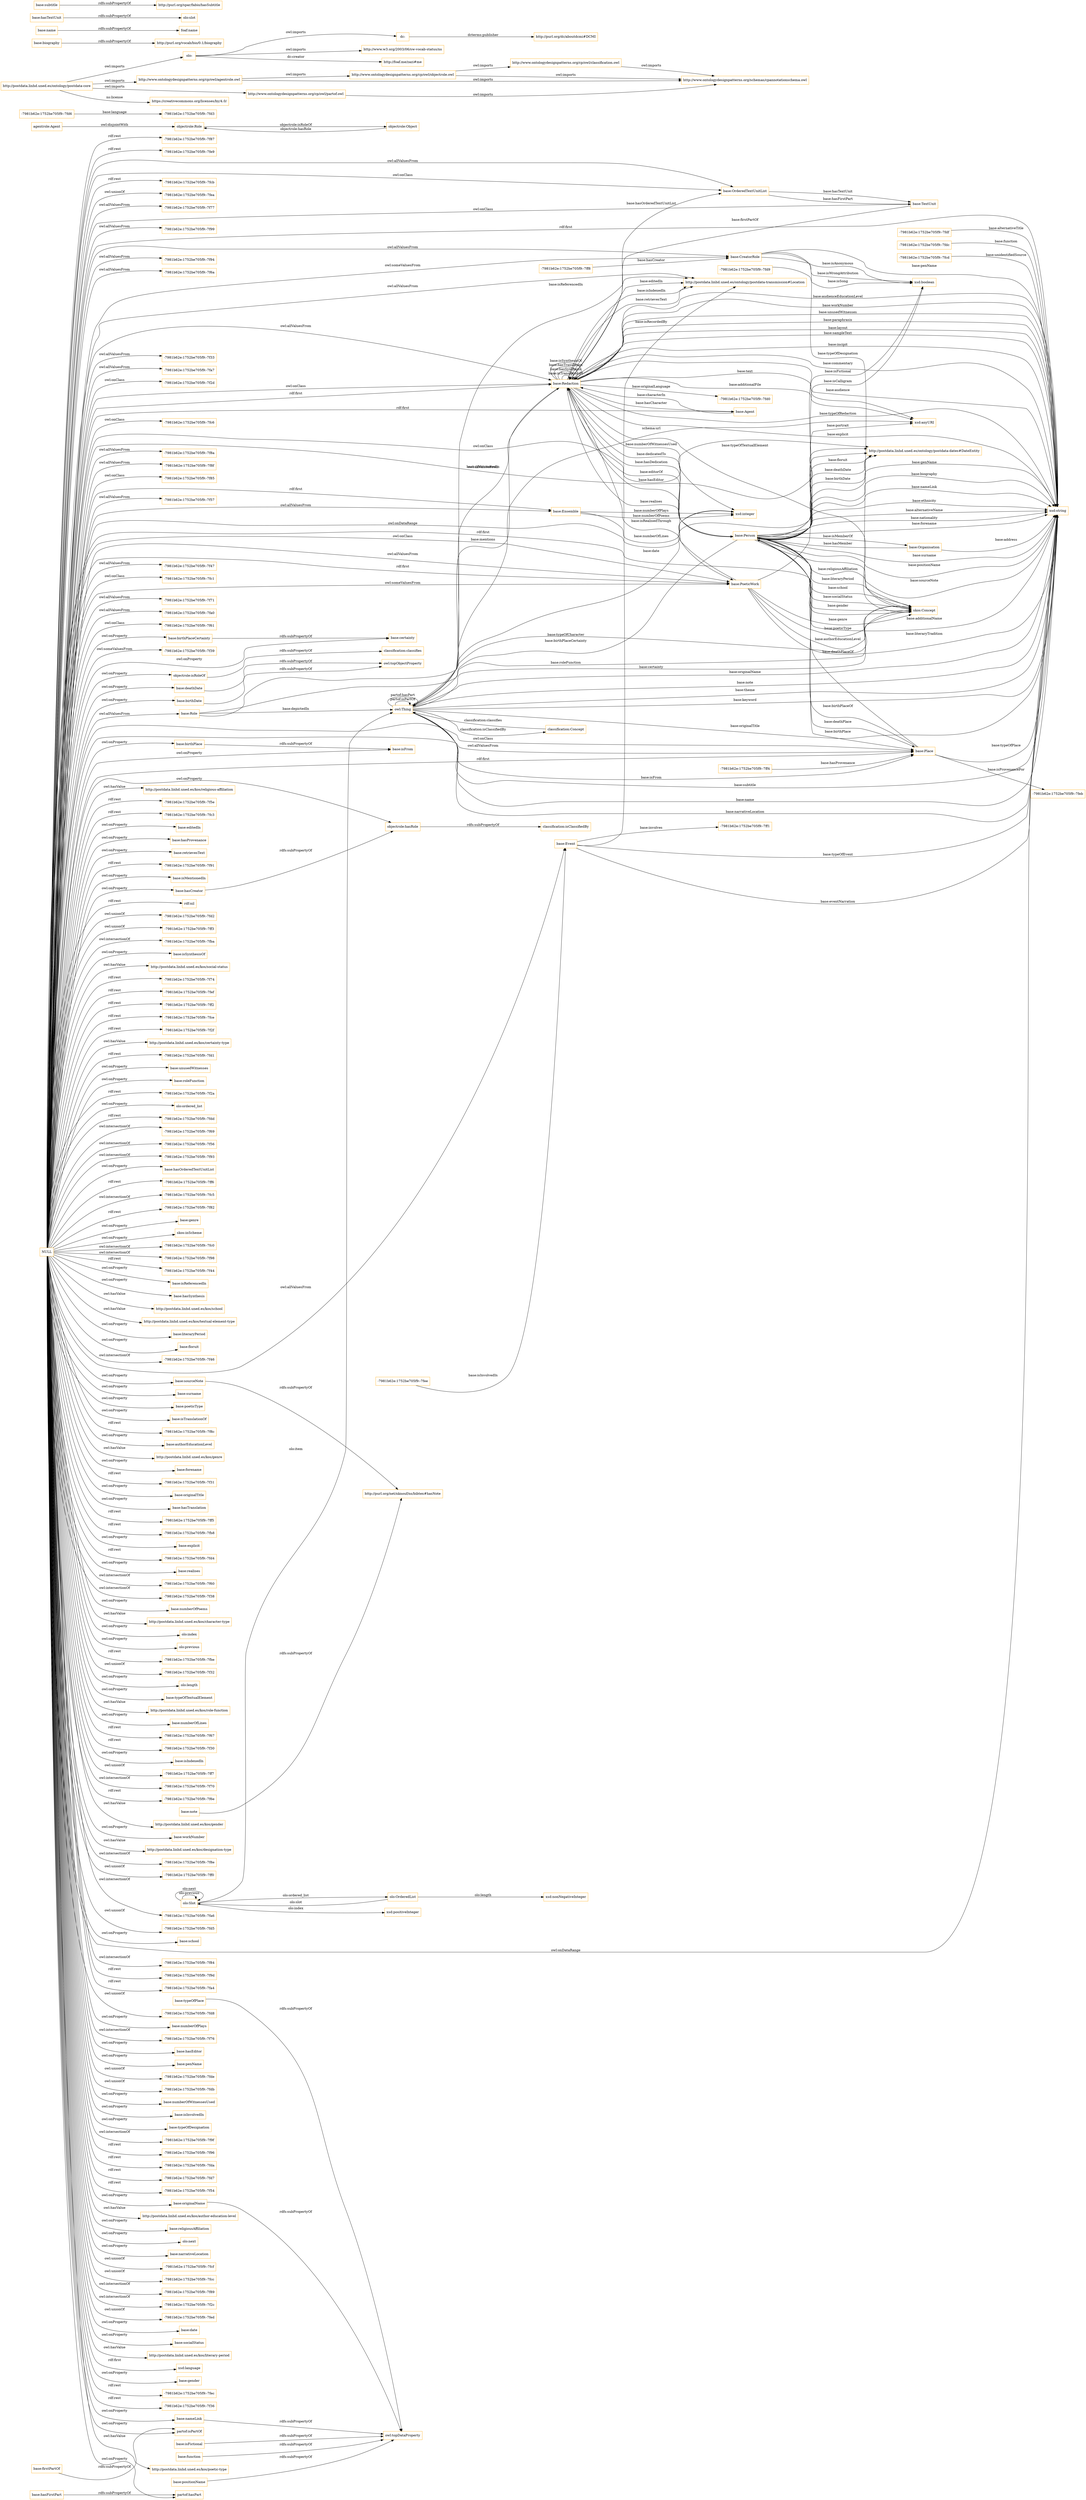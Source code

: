 digraph ar2dtool_diagram { 
rankdir=LR;
size="1501"
node [shape = rectangle, color="orange"]; "-7981b62e:1752be705f9:-7f77" "-7981b62e:1752be705f9:-7fd9" "base:Role" "-7981b62e:1752be705f9:-7f99" "base:OrderedTextUnitList" "-7981b62e:1752be705f9:-7fee" "-7981b62e:1752be705f9:-7f94" "agentrole:Agent" "-7981b62e:1752be705f9:-7f6a" "-7981b62e:1752be705f9:-7feb" "base:Agent" "base:CreatorRole" "-7981b62e:1752be705f9:-7fd6" "base:Person" "base:Organisation" "-7981b62e:1752be705f9:-7f33" "-7981b62e:1752be705f9:-7fa7" "-7981b62e:1752be705f9:-7f2d" "-7981b62e:1752be705f9:-7ff1" "base:Redaction" "-7981b62e:1752be705f9:-7fc6" "base:Ensemble" "-7981b62e:1752be705f9:-7f8a" "-7981b62e:1752be705f9:-7f8f" "-7981b62e:1752be705f9:-7fdf" "-7981b62e:1752be705f9:-7f85" "-7981b62e:1752be705f9:-7ff4" "base:TextUnit" "-7981b62e:1752be705f9:-7fdc" "-7981b62e:1752be705f9:-7fcd" "-7981b62e:1752be705f9:-7f57" "skos:Concept" "http://postdata.linhd.uned.es/ontology/postdata-dates#DateEntity" "base:Place" "-7981b62e:1752be705f9:-7f47" "-7981b62e:1752be705f9:-7fc1" "base:Event" "-7981b62e:1752be705f9:-7f71" "-7981b62e:1752be705f9:-7fa0" "-7981b62e:1752be705f9:-7f61" "-7981b62e:1752be705f9:-7ff8" "http://postdata.linhd.uned.es/ontology/postdata-transmission#Location" "-7981b62e:1752be705f9:-7f39" "base:PoeticWork" "owl:Thing" "objectrole:Role" "objectrole:Object" "olo:Slot" "olo:OrderedList" "classification:Concept" ; /*classes style*/
	"base:deathDate" -> "owl:topObjectProperty" [ label = "rdfs:subPropertyOf" ];
	"http://www.ontologydesignpatterns.org/cp/owl/objectrole.owl" -> "http://www.ontologydesignpatterns.org/cp/owl/classification.owl" [ label = "owl:imports" ];
	"http://www.ontologydesignpatterns.org/cp/owl/objectrole.owl" -> "http://www.ontologydesignpatterns.org/schemas/cpannotationschema.owl" [ label = "owl:imports" ];
	"http://www.ontologydesignpatterns.org/cp/owl/classification.owl" -> "http://www.ontologydesignpatterns.org/schemas/cpannotationschema.owl" [ label = "owl:imports" ];
	"base:firstPartOf" -> "partof:isPartOf" [ label = "rdfs:subPropertyOf" ];
	"agentrole:Agent" -> "objectrole:Role" [ label = "owl:disjointWith" ];
	"dc:" -> "http://purl.org/dc/aboutdcmi#DCMI" [ label = "dcterms:publisher" ];
	"olo:" -> "http://www.w3.org/2003/06/sw-vocab-status/ns" [ label = "owl:imports" ];
	"olo:" -> "dc:" [ label = "owl:imports" ];
	"olo:" -> "http://foaf.me/zazi#me" [ label = "dc:creator" ];
	"base:birthPlaceCertainty" -> "base:certainty" [ label = "rdfs:subPropertyOf" ];
	"base:biography" -> "http://purl.org/vocab/bio/0.1/biography" [ label = "rdfs:subPropertyOf" ];
	"objectrole:isRoleOf" -> "classification:classifies" [ label = "rdfs:subPropertyOf" ];
	"base:nameLink" -> "owl:topDataProperty" [ label = "rdfs:subPropertyOf" ];
	"base:sourceNote" -> "http://purl.org/net/nknouf/ns/bibtex#hasNote" [ label = "rdfs:subPropertyOf" ];
	"base:name" -> "foaf:name" [ label = "rdfs:subPropertyOf" ];
	"base:hasTextUnit" -> "olo:slot" [ label = "rdfs:subPropertyOf" ];
	"NULL" -> "base:birthPlace" [ label = "owl:onProperty" ];
	"NULL" -> "http://postdata.linhd.uned.es/kos/religious-affiliation" [ label = "owl:hasValue" ];
	"NULL" -> "base:PoeticWork" [ label = "owl:allValuesFrom" ];
	"NULL" -> "base:CreatorRole" [ label = "owl:someValuesFrom" ];
	"NULL" -> "-7981b62e:1752be705f9:-7f5e" [ label = "rdf:rest" ];
	"NULL" -> "-7981b62e:1752be705f9:-7fc3" [ label = "rdf:rest" ];
	"NULL" -> "base:editedIn" [ label = "owl:onProperty" ];
	"NULL" -> "base:Place" [ label = "rdf:first" ];
	"NULL" -> "base:hasProvenance" [ label = "owl:onProperty" ];
	"NULL" -> "base:retrievesText" [ label = "owl:onProperty" ];
	"NULL" -> "-7981b62e:1752be705f9:-7f61" [ label = "owl:onClass" ];
	"NULL" -> "-7981b62e:1752be705f9:-7f91" [ label = "rdf:rest" ];
	"NULL" -> "base:PoeticWork" [ label = "rdf:first" ];
	"NULL" -> "base:isMentionedIn" [ label = "owl:onProperty" ];
	"NULL" -> "base:birthDate" [ label = "owl:onProperty" ];
	"NULL" -> "rdf:nil" [ label = "rdf:rest" ];
	"NULL" -> "-7981b62e:1752be705f9:-7fd2" [ label = "owl:unionOf" ];
	"NULL" -> "-7981b62e:1752be705f9:-7ff3" [ label = "owl:unionOf" ];
	"NULL" -> "-7981b62e:1752be705f9:-7fba" [ label = "owl:intersectionOf" ];
	"NULL" -> "base:isSynthesisOf" [ label = "owl:onProperty" ];
	"NULL" -> "http://postdata.linhd.uned.es/kos/social-status" [ label = "owl:hasValue" ];
	"NULL" -> "-7981b62e:1752be705f9:-7f74" [ label = "rdf:rest" ];
	"NULL" -> "base:birthPlaceCertainty" [ label = "owl:onProperty" ];
	"NULL" -> "-7981b62e:1752be705f9:-7fef" [ label = "rdf:rest" ];
	"NULL" -> "-7981b62e:1752be705f9:-7fc6" [ label = "owl:onClass" ];
	"NULL" -> "-7981b62e:1752be705f9:-7fa7" [ label = "owl:allValuesFrom" ];
	"NULL" -> "-7981b62e:1752be705f9:-7ff2" [ label = "rdf:rest" ];
	"NULL" -> "-7981b62e:1752be705f9:-7fce" [ label = "rdf:rest" ];
	"NULL" -> "-7981b62e:1752be705f9:-7f8f" [ label = "owl:allValuesFrom" ];
	"NULL" -> "-7981b62e:1752be705f9:-7f2f" [ label = "rdf:rest" ];
	"NULL" -> "http://postdata.linhd.uned.es/kos/certainty-type" [ label = "owl:hasValue" ];
	"NULL" -> "-7981b62e:1752be705f9:-7fd1" [ label = "rdf:rest" ];
	"NULL" -> "base:unusedWitnesses" [ label = "owl:onProperty" ];
	"NULL" -> "objectrole:isRoleOf" [ label = "owl:onProperty" ];
	"NULL" -> "base:roleFunction" [ label = "owl:onProperty" ];
	"NULL" -> "-7981b62e:1752be705f9:-7f2a" [ label = "rdf:rest" ];
	"NULL" -> "partof:isPartOf" [ label = "owl:onProperty" ];
	"NULL" -> "olo:ordered_list" [ label = "owl:onProperty" ];
	"NULL" -> "-7981b62e:1752be705f9:-7fdd" [ label = "rdf:rest" ];
	"NULL" -> "-7981b62e:1752be705f9:-7f39" [ label = "owl:someValuesFrom" ];
	"NULL" -> "-7981b62e:1752be705f9:-7f69" [ label = "owl:intersectionOf" ];
	"NULL" -> "-7981b62e:1752be705f9:-7f56" [ label = "owl:intersectionOf" ];
	"NULL" -> "-7981b62e:1752be705f9:-7f93" [ label = "owl:intersectionOf" ];
	"NULL" -> "base:hasOrderedTextUnitList" [ label = "owl:onProperty" ];
	"NULL" -> "-7981b62e:1752be705f9:-7ff6" [ label = "rdf:rest" ];
	"NULL" -> "-7981b62e:1752be705f9:-7fc5" [ label = "owl:intersectionOf" ];
	"NULL" -> "base:Role" [ label = "owl:allValuesFrom" ];
	"NULL" -> "-7981b62e:1752be705f9:-7f82" [ label = "rdf:rest" ];
	"NULL" -> "base:genre" [ label = "owl:onProperty" ];
	"NULL" -> "skos:inScheme" [ label = "owl:onProperty" ];
	"NULL" -> "base:OrderedTextUnitList" [ label = "owl:allValuesFrom" ];
	"NULL" -> "base:CreatorRole" [ label = "owl:allValuesFrom" ];
	"NULL" -> "http://postdata.linhd.uned.es/ontology/postdata-dates#DateEntity" [ label = "owl:onClass" ];
	"NULL" -> "-7981b62e:1752be705f9:-7fc0" [ label = "owl:intersectionOf" ];
	"NULL" -> "base:Ensemble" [ label = "owl:allValuesFrom" ];
	"NULL" -> "-7981b62e:1752be705f9:-7f2d" [ label = "owl:onClass" ];
	"NULL" -> "-7981b62e:1752be705f9:-7f98" [ label = "owl:intersectionOf" ];
	"NULL" -> "-7981b62e:1752be705f9:-7f8a" [ label = "owl:allValuesFrom" ];
	"NULL" -> "-7981b62e:1752be705f9:-7f44" [ label = "rdf:rest" ];
	"NULL" -> "base:isReferencedIn" [ label = "owl:onProperty" ];
	"NULL" -> "base:hasSynthesis" [ label = "owl:onProperty" ];
	"NULL" -> "base:Agent" [ label = "rdf:first" ];
	"NULL" -> "http://postdata.linhd.uned.es/kos/school" [ label = "owl:hasValue" ];
	"NULL" -> "skos:Concept" [ label = "rdf:first" ];
	"NULL" -> "http://postdata.linhd.uned.es/kos/textual-element-type" [ label = "owl:hasValue" ];
	"NULL" -> "base:literaryPeriod" [ label = "owl:onProperty" ];
	"NULL" -> "base:floruit" [ label = "owl:onProperty" ];
	"NULL" -> "-7981b62e:1752be705f9:-7f71" [ label = "owl:allValuesFrom" ];
	"NULL" -> "-7981b62e:1752be705f9:-7f46" [ label = "owl:intersectionOf" ];
	"NULL" -> "xsd:string" [ label = "owl:onDataRange" ];
	"NULL" -> "base:surname" [ label = "owl:onProperty" ];
	"NULL" -> "base:poeticType" [ label = "owl:onProperty" ];
	"NULL" -> "base:isTranslationOf" [ label = "owl:onProperty" ];
	"NULL" -> "-7981b62e:1752be705f9:-7f8c" [ label = "rdf:rest" ];
	"NULL" -> "base:authorEducationLevel" [ label = "owl:onProperty" ];
	"NULL" -> "http://postdata.linhd.uned.es/kos/genre" [ label = "owl:hasValue" ];
	"NULL" -> "base:forename" [ label = "owl:onProperty" ];
	"NULL" -> "-7981b62e:1752be705f9:-7f31" [ label = "rdf:rest" ];
	"NULL" -> "-7981b62e:1752be705f9:-7f77" [ label = "owl:allValuesFrom" ];
	"NULL" -> "base:originalTitle" [ label = "owl:onProperty" ];
	"NULL" -> "base:hasTranslation" [ label = "owl:onProperty" ];
	"NULL" -> "base:Redaction" [ label = "owl:allValuesFrom" ];
	"NULL" -> "-7981b62e:1752be705f9:-7ff5" [ label = "rdf:rest" ];
	"NULL" -> "-7981b62e:1752be705f9:-7fb8" [ label = "rdf:rest" ];
	"NULL" -> "base:explicit" [ label = "owl:onProperty" ];
	"NULL" -> "-7981b62e:1752be705f9:-7fd4" [ label = "rdf:rest" ];
	"NULL" -> "base:realises" [ label = "owl:onProperty" ];
	"NULL" -> "-7981b62e:1752be705f9:-7f60" [ label = "owl:intersectionOf" ];
	"NULL" -> "-7981b62e:1752be705f9:-7f38" [ label = "owl:intersectionOf" ];
	"NULL" -> "base:numberOfPoems" [ label = "owl:onProperty" ];
	"NULL" -> "base:PoeticWork" [ label = "owl:someValuesFrom" ];
	"NULL" -> "http://postdata.linhd.uned.es/kos/character-type" [ label = "owl:hasValue" ];
	"NULL" -> "-7981b62e:1752be705f9:-7f57" [ label = "owl:allValuesFrom" ];
	"NULL" -> "olo:index" [ label = "owl:onProperty" ];
	"NULL" -> "-7981b62e:1752be705f9:-7f99" [ label = "owl:allValuesFrom" ];
	"NULL" -> "-7981b62e:1752be705f9:-7f6a" [ label = "owl:allValuesFrom" ];
	"NULL" -> "olo:previous" [ label = "owl:onProperty" ];
	"NULL" -> "-7981b62e:1752be705f9:-7fbe" [ label = "rdf:rest" ];
	"NULL" -> "-7981b62e:1752be705f9:-7f94" [ label = "owl:allValuesFrom" ];
	"NULL" -> "base:PoeticWork" [ label = "owl:onClass" ];
	"NULL" -> "xsd:string" [ label = "rdf:first" ];
	"NULL" -> "-7981b62e:1752be705f9:-7f32" [ label = "owl:unionOf" ];
	"NULL" -> "olo:length" [ label = "owl:onProperty" ];
	"NULL" -> "base:typeOfTextualElement" [ label = "owl:onProperty" ];
	"NULL" -> "http://postdata.linhd.uned.es/kos/role-function" [ label = "owl:hasValue" ];
	"NULL" -> "base:numberOfLines" [ label = "owl:onProperty" ];
	"NULL" -> "-7981b62e:1752be705f9:-7f67" [ label = "rdf:rest" ];
	"NULL" -> "-7981b62e:1752be705f9:-7f30" [ label = "rdf:rest" ];
	"NULL" -> "base:isIndexedIn" [ label = "owl:onProperty" ];
	"NULL" -> "-7981b62e:1752be705f9:-7fa0" [ label = "owl:allValuesFrom" ];
	"NULL" -> "-7981b62e:1752be705f9:-7ff7" [ label = "owl:unionOf" ];
	"NULL" -> "-7981b62e:1752be705f9:-7f70" [ label = "owl:intersectionOf" ];
	"NULL" -> "-7981b62e:1752be705f9:-7f6e" [ label = "rdf:rest" ];
	"NULL" -> "-7981b62e:1752be705f9:-7f33" [ label = "owl:allValuesFrom" ];
	"NULL" -> "http://postdata.linhd.uned.es/kos/gender" [ label = "owl:hasValue" ];
	"NULL" -> "base:workNumber" [ label = "owl:onProperty" ];
	"NULL" -> "base:hasCreator" [ label = "owl:onProperty" ];
	"NULL" -> "http://postdata.linhd.uned.es/kos/designation-type" [ label = "owl:hasValue" ];
	"NULL" -> "base:deathDate" [ label = "owl:onProperty" ];
	"NULL" -> "-7981b62e:1752be705f9:-7f8e" [ label = "owl:intersectionOf" ];
	"NULL" -> "-7981b62e:1752be705f9:-7ff0" [ label = "owl:unionOf" ];
	"NULL" -> "-7981b62e:1752be705f9:-7fa6" [ label = "owl:intersectionOf" ];
	"NULL" -> "base:isFrom" [ label = "owl:onProperty" ];
	"NULL" -> "-7981b62e:1752be705f9:-7fd5" [ label = "owl:unionOf" ];
	"NULL" -> "base:Redaction" [ label = "owl:onClass" ];
	"NULL" -> "base:school" [ label = "owl:onProperty" ];
	"NULL" -> "-7981b62e:1752be705f9:-7f84" [ label = "owl:intersectionOf" ];
	"NULL" -> "-7981b62e:1752be705f9:-7f9d" [ label = "rdf:rest" ];
	"NULL" -> "xsd:integer" [ label = "owl:onDataRange" ];
	"NULL" -> "-7981b62e:1752be705f9:-7fa4" [ label = "rdf:rest" ];
	"NULL" -> "-7981b62e:1752be705f9:-7fd8" [ label = "owl:unionOf" ];
	"NULL" -> "objectrole:hasRole" [ label = "owl:onProperty" ];
	"NULL" -> "partof:hasPart" [ label = "owl:onProperty" ];
	"NULL" -> "base:Place" [ label = "owl:onClass" ];
	"NULL" -> "base:numberOfPlays" [ label = "owl:onProperty" ];
	"NULL" -> "-7981b62e:1752be705f9:-7f47" [ label = "owl:allValuesFrom" ];
	"NULL" -> "-7981b62e:1752be705f9:-7f76" [ label = "owl:intersectionOf" ];
	"NULL" -> "base:hasEditor" [ label = "owl:onProperty" ];
	"NULL" -> "base:penName" [ label = "owl:onProperty" ];
	"NULL" -> "-7981b62e:1752be705f9:-7fde" [ label = "owl:unionOf" ];
	"NULL" -> "base:nameLink" [ label = "owl:onProperty" ];
	"NULL" -> "base:Ensemble" [ label = "rdf:first" ];
	"NULL" -> "-7981b62e:1752be705f9:-7fdb" [ label = "owl:unionOf" ];
	"NULL" -> "base:numberOfWitnessesUsed" [ label = "owl:onProperty" ];
	"NULL" -> "base:isInvolvedIn" [ label = "owl:onProperty" ];
	"NULL" -> "base:typeOfDesignation" [ label = "owl:onProperty" ];
	"NULL" -> "-7981b62e:1752be705f9:-7f9f" [ label = "owl:intersectionOf" ];
	"NULL" -> "http://postdata.linhd.uned.es/ontology/postdata-transmission#Location" [ label = "owl:allValuesFrom" ];
	"NULL" -> "base:Redaction" [ label = "rdf:first" ];
	"NULL" -> "-7981b62e:1752be705f9:-7f96" [ label = "rdf:rest" ];
	"NULL" -> "-7981b62e:1752be705f9:-7fda" [ label = "rdf:rest" ];
	"NULL" -> "-7981b62e:1752be705f9:-7fd7" [ label = "rdf:rest" ];
	"NULL" -> "-7981b62e:1752be705f9:-7f54" [ label = "rdf:rest" ];
	"NULL" -> "http://postdata.linhd.uned.es/kos/author-education-level" [ label = "owl:hasValue" ];
	"NULL" -> "base:originalName" [ label = "owl:onProperty" ];
	"NULL" -> "base:religiousAffiliation" [ label = "owl:onProperty" ];
	"NULL" -> "olo:next" [ label = "owl:onProperty" ];
	"NULL" -> "base:sourceNote" [ label = "owl:onProperty" ];
	"NULL" -> "base:narrativeLocation" [ label = "owl:onProperty" ];
	"NULL" -> "-7981b62e:1752be705f9:-7fcf" [ label = "owl:unionOf" ];
	"NULL" -> "-7981b62e:1752be705f9:-7fc1" [ label = "owl:onClass" ];
	"NULL" -> "-7981b62e:1752be705f9:-7fcc" [ label = "owl:unionOf" ];
	"NULL" -> "-7981b62e:1752be705f9:-7f89" [ label = "owl:intersectionOf" ];
	"NULL" -> "-7981b62e:1752be705f9:-7f2c" [ label = "owl:intersectionOf" ];
	"NULL" -> "-7981b62e:1752be705f9:-7fed" [ label = "owl:unionOf" ];
	"NULL" -> "base:certainty" [ label = "owl:onProperty" ];
	"NULL" -> "base:date" [ label = "owl:onProperty" ];
	"NULL" -> "base:TextUnit" [ label = "owl:onClass" ];
	"NULL" -> "base:Place" [ label = "owl:allValuesFrom" ];
	"NULL" -> "base:socialStatus" [ label = "owl:onProperty" ];
	"NULL" -> "http://postdata.linhd.uned.es/kos/literary-period" [ label = "owl:hasValue" ];
	"NULL" -> "http://postdata.linhd.uned.es/ontology/postdata-dates#DateEntity" [ label = "owl:allValuesFrom" ];
	"NULL" -> "-7981b62e:1752be705f9:-7f85" [ label = "owl:onClass" ];
	"NULL" -> "xsd:language" [ label = "rdf:first" ];
	"NULL" -> "base:OrderedTextUnitList" [ label = "owl:onClass" ];
	"NULL" -> "base:gender" [ label = "owl:onProperty" ];
	"NULL" -> "-7981b62e:1752be705f9:-7fec" [ label = "rdf:rest" ];
	"NULL" -> "-7981b62e:1752be705f9:-7f36" [ label = "rdf:rest" ];
	"NULL" -> "http://postdata.linhd.uned.es/kos/poetic-type" [ label = "owl:hasValue" ];
	"NULL" -> "base:Event" [ label = "owl:allValuesFrom" ];
	"NULL" -> "-7981b62e:1752be705f9:-7f87" [ label = "rdf:rest" ];
	"NULL" -> "-7981b62e:1752be705f9:-7fe9" [ label = "rdf:rest" ];
	"NULL" -> "-7981b62e:1752be705f9:-7fcb" [ label = "rdf:rest" ];
	"NULL" -> "-7981b62e:1752be705f9:-7fea" [ label = "owl:unionOf" ];
	"base:hasFirstPart" -> "partof:hasPart" [ label = "rdfs:subPropertyOf" ];
	"base:hasCreator" -> "objectrole:hasRole" [ label = "rdfs:subPropertyOf" ];
	"base:birthPlace" -> "base:isFrom" [ label = "rdfs:subPropertyOf" ];
	"http://www.ontologydesignpatterns.org/cp/owl/agentrole.owl" -> "http://www.ontologydesignpatterns.org/cp/owl/objectrole.owl" [ label = "owl:imports" ];
	"http://www.ontologydesignpatterns.org/cp/owl/agentrole.owl" -> "http://www.ontologydesignpatterns.org/schemas/cpannotationschema.owl" [ label = "owl:imports" ];
	"base:isFictional" -> "owl:topDataProperty" [ label = "rdfs:subPropertyOf" ];
	"base:subtitle" -> "http://purl.org/spar/fabio/hasSubtitle" [ label = "rdfs:subPropertyOf" ];
	"base:function" -> "owl:topDataProperty" [ label = "rdfs:subPropertyOf" ];
	"base:originalName" -> "owl:topDataProperty" [ label = "rdfs:subPropertyOf" ];
	"http://www.ontologydesignpatterns.org/cp/owl/partof.owl" -> "http://www.ontologydesignpatterns.org/schemas/cpannotationschema.owl" [ label = "owl:imports" ];
	"http://postdata.linhd.uned.es/ontology/postdata-core" -> "https://creativecommons.org/licenses/by/4.0/" [ label = "ns:license" ];
	"http://postdata.linhd.uned.es/ontology/postdata-core" -> "http://www.ontologydesignpatterns.org/cp/owl/partof.owl" [ label = "owl:imports" ];
	"http://postdata.linhd.uned.es/ontology/postdata-core" -> "http://www.ontologydesignpatterns.org/cp/owl/agentrole.owl" [ label = "owl:imports" ];
	"http://postdata.linhd.uned.es/ontology/postdata-core" -> "olo:" [ label = "owl:imports" ];
	"base:note" -> "http://purl.org/net/nknouf/ns/bibtex#hasNote" [ label = "rdfs:subPropertyOf" ];
	"base:birthDate" -> "owl:topObjectProperty" [ label = "rdfs:subPropertyOf" ];
	"base:positionName" -> "owl:topDataProperty" [ label = "rdfs:subPropertyOf" ];
	"objectrole:hasRole" -> "classification:isClassifiedBy" [ label = "rdfs:subPropertyOf" ];
	"base:typeOfPlace" -> "owl:topDataProperty" [ label = "rdfs:subPropertyOf" ];
	"base:Redaction" -> "owl:Thing" [ label = "base:mentions" ];
	"base:Person" -> "xsd:boolean" [ label = "base:isFictional" ];
	"owl:Thing" -> "xsd:string" [ label = "base:narrativeLocation" ];
	"base:CreatorRole" -> "xsd:string" [ label = "base:penName" ];
	"base:Person" -> "base:Place" [ label = "base:deathPlace" ];
	"base:Ensemble" -> "xsd:integer" [ label = "base:numberOfLines" ];
	"base:Redaction" -> "xsd:string" [ label = "base:audienceEducationLevel" ];
	"base:Event" -> "xsd:string" [ label = "base:eventNarration" ];
	"base:Redaction" -> "xsd:string" [ label = "base:workNumber" ];
	"owl:Thing" -> "xsd:string" [ label = "base:originalName" ];
	"base:OrderedTextUnitList" -> "base:TextUnit" [ label = "base:hasTextUnit" ];
	"base:Redaction" -> "base:Person" [ label = "base:hasEditor" ];
	"olo:Slot" -> "olo:Slot" [ label = "olo:previous" ];
	"base:Redaction" -> "xsd:string" [ label = "base:unusedWitnesses" ];
	"base:Place" -> "base:Person" [ label = "base:deathPlaceOf" ];
	"base:Person" -> "http://postdata.linhd.uned.es/ontology/postdata-dates#DateEntity" [ label = "base:floruit" ];
	"base:Person" -> "xsd:string" [ label = "base:surname" ];
	"base:Person" -> "xsd:string" [ label = "base:positionName" ];
	"classification:Concept" -> "owl:Thing" [ label = "classification:classifies" ];
	"-7981b62e:1752be705f9:-7ff8" -> "base:CreatorRole" [ label = "base:hasCreator" ];
	"base:Redaction" -> "xsd:string" [ label = "base:paraphrasis" ];
	"base:Person" -> "base:Redaction" [ label = "base:hasDedication" ];
	"base:Event" -> "xsd:string" [ label = "base:typeOfEvent" ];
	"base:Person" -> "http://postdata.linhd.uned.es/ontology/postdata-dates#DateEntity" [ label = "base:deathDate" ];
	"base:Person" -> "base:Place" [ label = "base:birthPlace" ];
	"base:Event" -> "http://postdata.linhd.uned.es/ontology/postdata-transmission#Location" [ label = "base:isRecordedBy" ];
	"base:CreatorRole" -> "xsd:boolean" [ label = "base:isAnonymous" ];
	"base:Redaction" -> "base:Agent" [ label = "base:hasCharacter" ];
	"base:Redaction" -> "xsd:anyURI" [ label = "base:text" ];
	"base:Redaction" -> "xsd:anyURI" [ label = "base:additionalFile" ];
	"base:Person" -> "base:Organisation" [ label = "base:isMemberOf" ];
	"base:Redaction" -> "xsd:string" [ label = "base:layout" ];
	"base:PoeticWork" -> "xsd:boolean" [ label = "base:isCalligram" ];
	"olo:Slot" -> "olo:OrderedList" [ label = "olo:ordered_list" ];
	"base:Redaction" -> "http://postdata.linhd.uned.es/ontology/postdata-transmission#Location" [ label = "base:editedIn" ];
	"base:Redaction" -> "skos:Concept" [ label = "base:typeOfTextualElement" ];
	"olo:OrderedList" -> "xsd:nonNegativeInteger" [ label = "olo:length" ];
	"-7981b62e:1752be705f9:-7fee" -> "base:Event" [ label = "base:isInvolvedIn" ];
	"base:PoeticWork" -> "base:Redaction" [ label = "base:isRealisedThrough" ];
	"base:Redaction" -> "base:PoeticWork" [ label = "base:realises" ];
	"base:Person" -> "skos:Concept" [ label = "base:religiousAffiliation" ];
	"base:Person" -> "xsd:string" [ label = "base:sourceNote" ];
	"base:Redaction" -> "xsd:string" [ label = "base:sampleText" ];
	"base:Redaction" -> "xsd:string" [ label = "base:incipit" ];
	"base:Person" -> "http://postdata.linhd.uned.es/ontology/postdata-dates#DateEntity" [ label = "base:birthDate" ];
	"base:Person" -> "owl:Thing" [ label = "base:birthPlaceCertainty" ];
	"base:Person" -> "skos:Concept" [ label = "base:literaryPeriod" ];
	"base:Person" -> "xsd:string" [ label = "base:additionalName" ];
	"base:Person" -> "xsd:string" [ label = "base:genName" ];
	"base:Person" -> "base:Redaction" [ label = "base:editorOf" ];
	"base:CreatorRole" -> "skos:Concept" [ label = "base:typeOfDesignation" ];
	"base:Person" -> "xsd:string" [ label = "base:biography" ];
	"base:Redaction" -> "base:Redaction" [ label = "base:isTranslationOf" ];
	"owl:Thing" -> "skos:Concept" [ label = "base:certainty" ];
	"base:Redaction" -> "base:Redaction" [ label = "base:hasSynthesis" ];
	"olo:OrderedList" -> "olo:Slot" [ label = "olo:slot" ];
	"base:Person" -> "skos:Concept" [ label = "base:school" ];
	"olo:Slot" -> "olo:Slot" [ label = "olo:next" ];
	"owl:Thing" -> "xsd:anyURI" [ label = "schema:url" ];
	"owl:Thing" -> "http://postdata.linhd.uned.es/ontology/postdata-transmission#Location" [ label = "base:isReferencedIn" ];
	"base:PoeticWork" -> "xsd:string" [ label = "base:literaryTradition" ];
	"owl:Thing" -> "xsd:string" [ label = "base:note" ];
	"-7981b62e:1752be705f9:-7fcd" -> "xsd:string" [ label = "base:unidentifiedSource" ];
	"owl:Thing" -> "xsd:string" [ label = "base:theme" ];
	"base:Event" -> "-7981b62e:1752be705f9:-7ff1" [ label = "base:involves" ];
	"base:Role" -> "skos:Concept" [ label = "base:roleFunction" ];
	"base:PoeticWork" -> "skos:Concept" [ label = "base:poeticType" ];
	"olo:Slot" -> "owl:Thing" [ label = "olo:item" ];
	"base:Place" -> "xsd:string" [ label = "base:typeOfPlace" ];
	"-7981b62e:1752be705f9:-7fd9" -> "xsd:boolean" [ label = "base:isSong" ];
	"base:Person" -> "xsd:string" [ label = "base:nameLink" ];
	"base:Ensemble" -> "xsd:integer" [ label = "base:numberOfPlays" ];
	"base:Place" -> "base:Person" [ label = "base:birthPlaceOf" ];
	"base:Redaction" -> "http://postdata.linhd.uned.es/ontology/postdata-transmission#Location" [ label = "base:isIndexedIn" ];
	"base:Person" -> "xsd:string" [ label = "base:ethnicity" ];
	"owl:Thing" -> "xsd:string" [ label = "base:keyword" ];
	"base:Redaction" -> "xsd:string" [ label = "base:commentary" ];
	"base:Redaction" -> "base:OrderedTextUnitList" [ label = "base:hasOrderedTextUnitList" ];
	"owl:Thing" -> "xsd:string" [ label = "base:originalTitle" ];
	"base:Person" -> "skos:Concept" [ label = "base:socialStatus" ];
	"owl:Thing" -> "classification:Concept" [ label = "classification:isClassifiedBy" ];
	"owl:Thing" -> "owl:Thing" [ label = "partof:isPartOf" ];
	"olo:Slot" -> "xsd:positiveInteger" [ label = "olo:index" ];
	"-7981b62e:1752be705f9:-7fdc" -> "xsd:string" [ label = "base:function" ];
	"base:PoeticWork" -> "skos:Concept" [ label = "base:authorEducationLevel" ];
	"owl:Thing" -> "base:Place" [ label = "base:isFrom" ];
	"base:Redaction" -> "base:Redaction" [ label = "base:hasTranslation" ];
	"base:CreatorRole" -> "xsd:boolean" [ label = "base:isWrongAttribution" ];
	"owl:Thing" -> "http://postdata.linhd.uned.es/ontology/postdata-dates#DateEntity" [ label = "base:date" ];
	"base:TextUnit" -> "base:Redaction" [ label = "base:firstPartOf" ];
	"base:Person" -> "xsd:string" [ label = "base:alternativeName" ];
	"objectrole:Object" -> "objectrole:Role" [ label = "objectrole:hasRole" ];
	"-7981b62e:1752be705f9:-7ff4" -> "base:Place" [ label = "base:hasProvenance" ];
	"base:Person" -> "xsd:string" [ label = "base:nationality" ];
	"owl:Thing" -> "base:Redaction" [ label = "base:isMentionedIn" ];
	"base:OrderedTextUnitList" -> "base:TextUnit" [ label = "base:hasFirstPart" ];
	"base:Person" -> "xsd:anyURI" [ label = "base:portrait" ];
	"-7981b62e:1752be705f9:-7fdf" -> "xsd:string" [ label = "base:alternativeTitle" ];
	"base:Organisation" -> "xsd:string" [ label = "base:address" ];
	"base:Role" -> "skos:Concept" [ label = "base:typeOfCharacter" ];
	"base:Organisation" -> "base:Person" [ label = "base:hasMember" ];
	"base:Place" -> "-7981b62e:1752be705f9:-7feb" [ label = "base:isProvenanceFor" ];
	"base:Redaction" -> "xsd:string" [ label = "base:explicit" ];
	"owl:Thing" -> "xsd:string" [ label = "base:subtitle" ];
	"base:Redaction" -> "http://postdata.linhd.uned.es/ontology/postdata-transmission#Location" [ label = "base:retrievesText" ];
	"base:Person" -> "skos:Concept" [ label = "base:gender" ];
	"base:PoeticWork" -> "skos:Concept" [ label = "base:genre" ];
	"owl:Thing" -> "xsd:string" [ label = "base:name" ];
	"base:Redaction" -> "base:Person" [ label = "base:dedicatedTo" ];
	"base:Person" -> "xsd:string" [ label = "base:forename" ];
	"base:Redaction" -> "xsd:string" [ label = "base:audience" ];
	"base:Ensemble" -> "xsd:integer" [ label = "base:numberOfPoems" ];
	"base:Redaction" -> "xsd:string" [ label = "base:typeOfRedaction" ];
	"base:Redaction" -> "xsd:integer" [ label = "base:numberOfWitnessesUsed" ];
	"base:Redaction" -> "-7981b62e:1752be705f9:-7fd0" [ label = "base:originalLanguage" ];
	"owl:Thing" -> "owl:Thing" [ label = "partof:hasPart" ];
	"base:Role" -> "owl:Thing" [ label = "base:depictedIn" ];
	"base:Agent" -> "base:Redaction" [ label = "base:characterIn" ];
	"-7981b62e:1752be705f9:-7fd6" -> "-7981b62e:1752be705f9:-7fd3" [ label = "base:language" ];
	"objectrole:Role" -> "objectrole:Object" [ label = "objectrole:isRoleOf" ];
	"base:Redaction" -> "base:Redaction" [ label = "base:isSynthesisOf" ];

}
